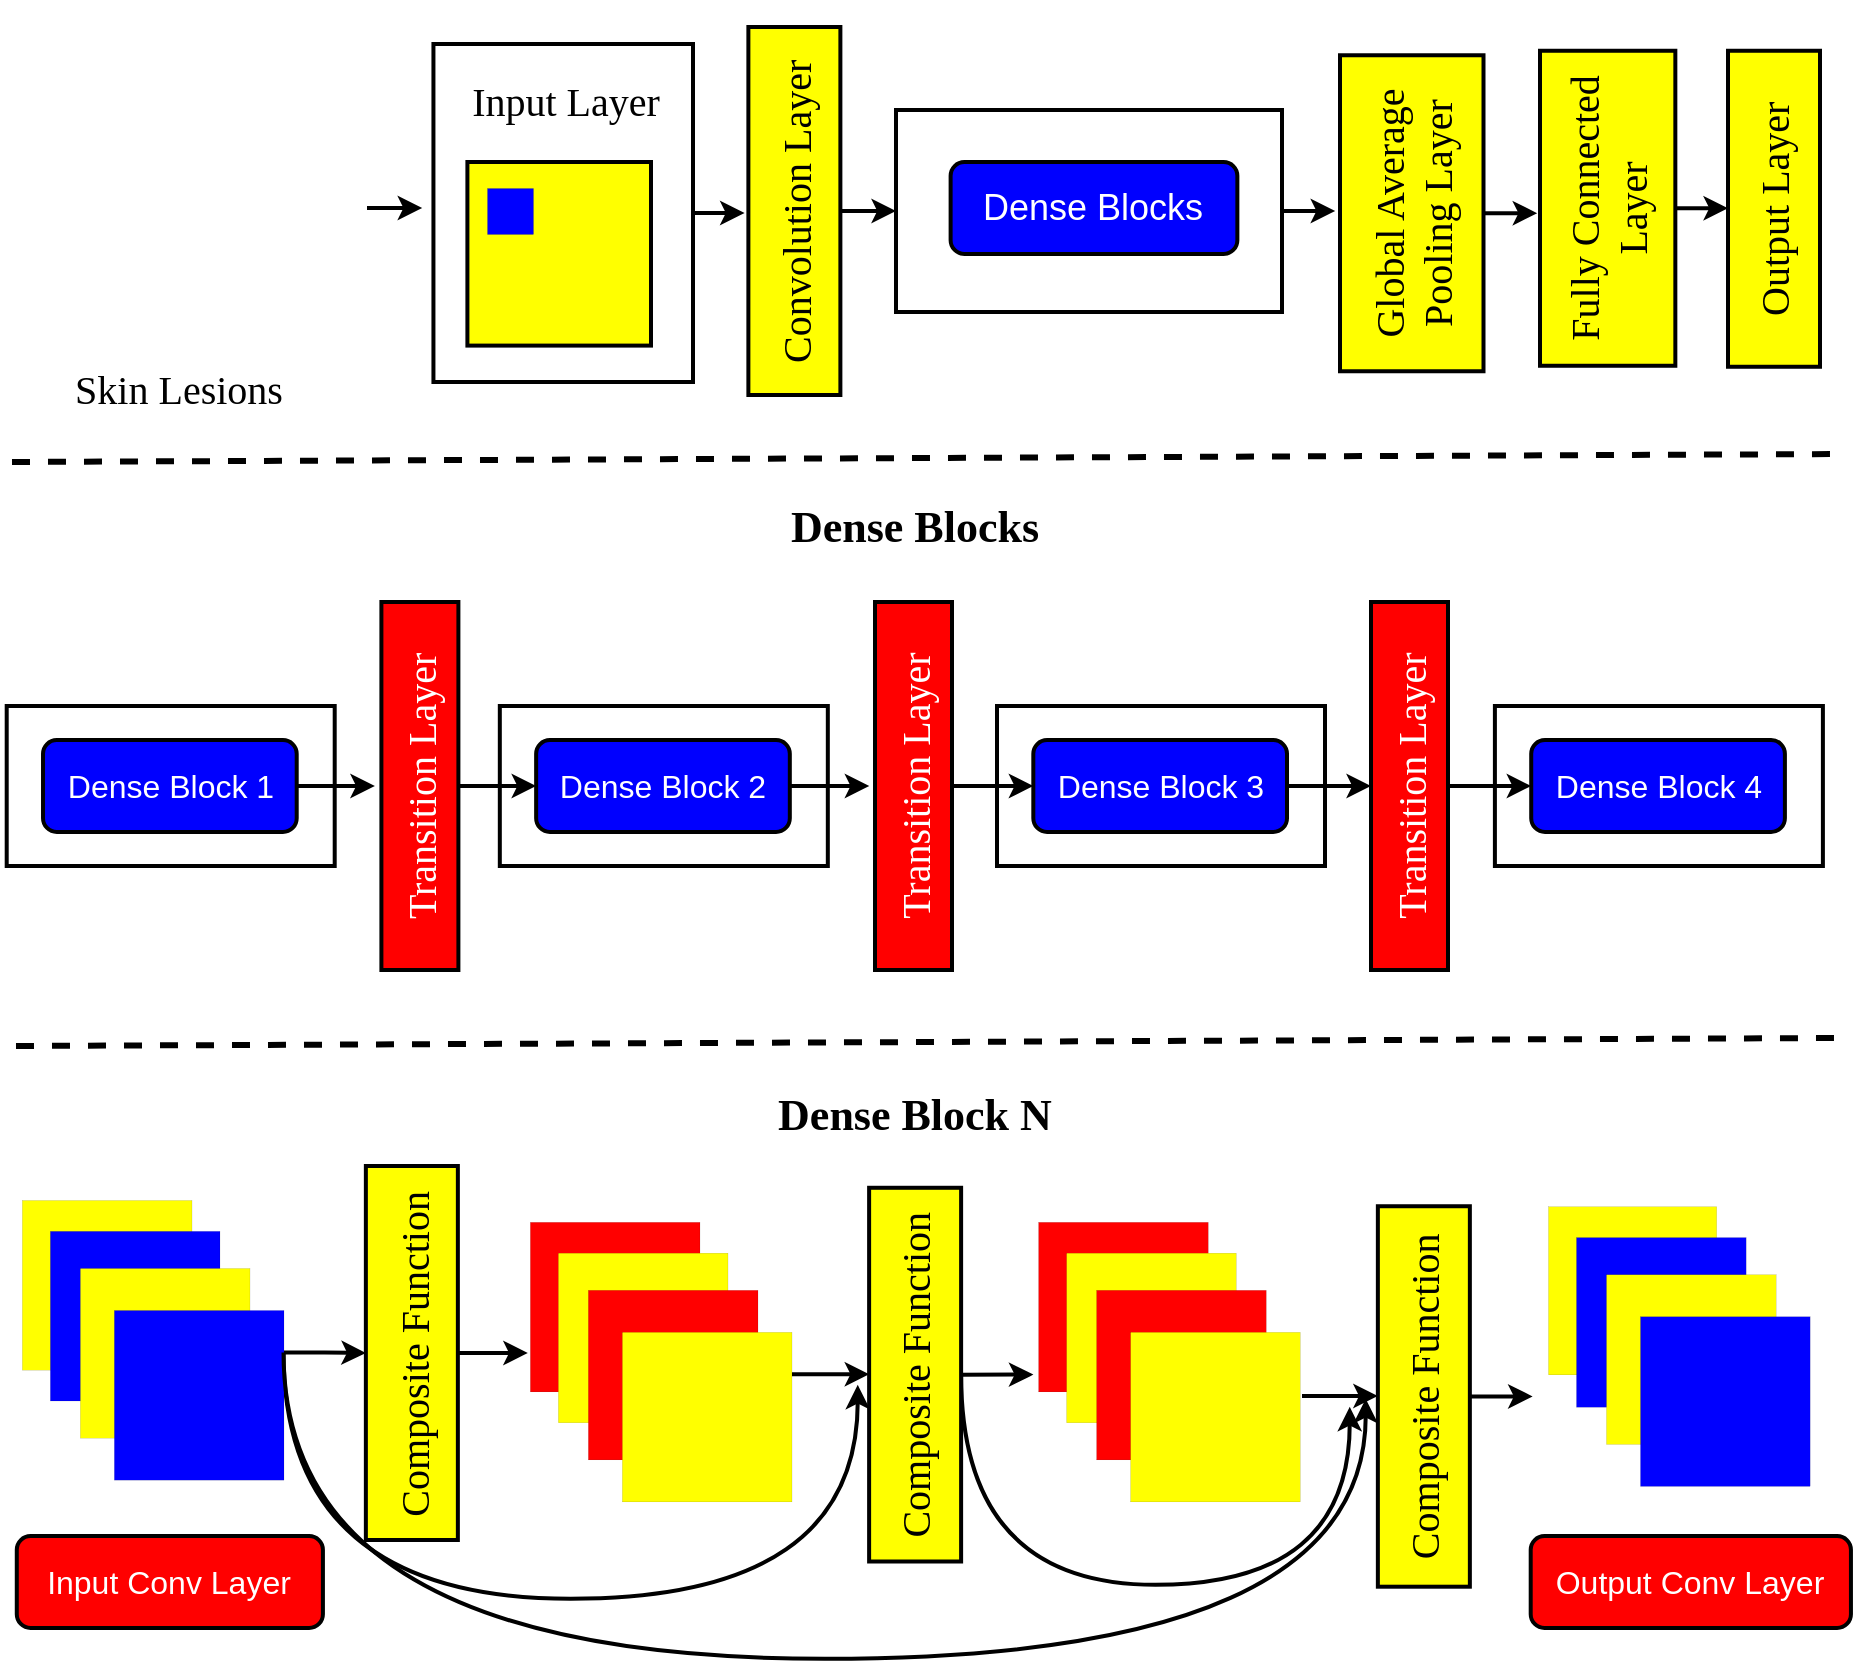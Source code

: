 <mxfile version="21.7.5" type="github">
  <diagram id="FLARmqn-sCxhorqhwDuB" name="Page-1">
    <mxGraphModel dx="1008" dy="545" grid="0" gridSize="10" guides="1" tooltips="1" connect="1" arrows="1" fold="1" page="1" pageScale="1" pageWidth="3300" pageHeight="4681" math="0" shadow="0">
      <root>
        <mxCell id="0" />
        <mxCell id="1" parent="0" />
        <mxCell id="NcwYwKEY-rAYMjzNR8_s-28" style="edgeStyle=orthogonalEdgeStyle;rounded=0;orthogonalLoop=1;jettySize=auto;html=1;exitX=1;exitY=0.5;exitDx=0;exitDy=0;strokeWidth=2;" edge="1" parent="1" source="TmWq87i0S_w9REx1cA27-65">
          <mxGeometry relative="1" as="geometry">
            <mxPoint x="681.6" y="123" as="targetPoint" />
          </mxGeometry>
        </mxCell>
        <mxCell id="TmWq87i0S_w9REx1cA27-65" value="" style="rounded=0;whiteSpace=wrap;html=1;strokeWidth=2;" parent="1" vertex="1">
          <mxGeometry x="462" y="72" width="193" height="101" as="geometry" />
        </mxCell>
        <mxCell id="TmWq87i0S_w9REx1cA27-74" style="edgeStyle=orthogonalEdgeStyle;rounded=0;orthogonalLoop=1;jettySize=auto;html=1;strokeWidth=2;exitX=0.5;exitY=0;exitDx=0;exitDy=0;" parent="1" source="NcwYwKEY-rAYMjzNR8_s-5" target="TmWq87i0S_w9REx1cA27-65" edge="1">
          <mxGeometry relative="1" as="geometry">
            <mxPoint x="458.72" y="200" as="sourcePoint" />
          </mxGeometry>
        </mxCell>
        <mxCell id="NcwYwKEY-rAYMjzNR8_s-11" style="edgeStyle=orthogonalEdgeStyle;rounded=0;orthogonalLoop=1;jettySize=auto;html=1;exitX=1;exitY=0.5;exitDx=0;exitDy=0;strokeWidth=2;" edge="1" parent="1" source="HNuO8RR3fyhFZEDYtFWN-83">
          <mxGeometry relative="1" as="geometry">
            <mxPoint x="386.3" y="124" as="targetPoint" />
          </mxGeometry>
        </mxCell>
        <mxCell id="HNuO8RR3fyhFZEDYtFWN-83" value="" style="rounded=0;whiteSpace=wrap;html=1;shadow=0;glass=0;sketch=0;fillStyle=auto;strokeColor=#000000;strokeWidth=2;fontFamily=Times New Roman;fontSize=20;fillColor=#FFFFFF;gradientColor=none;" parent="1" vertex="1">
          <mxGeometry x="230.72" y="39" width="129.78" height="169" as="geometry" />
        </mxCell>
        <mxCell id="HNuO8RR3fyhFZEDYtFWN-89" style="edgeStyle=orthogonalEdgeStyle;orthogonalLoop=1;jettySize=auto;html=1;strokeWidth=2;fontFamily=Times New Roman;fontSize=20;rounded=0;" parent="1" edge="1">
          <mxGeometry relative="1" as="geometry">
            <mxPoint x="225.08" y="120.55" as="targetPoint" />
            <mxPoint x="197.5" y="121" as="sourcePoint" />
          </mxGeometry>
        </mxCell>
        <mxCell id="HNuO8RR3fyhFZEDYtFWN-4" value="" style="whiteSpace=wrap;html=1;aspect=fixed;fillColor=#FFFF00;shadow=0;strokeColor=#000000;rounded=0;sketch=0;glass=0;strokeWidth=2;fillStyle=auto;perimeterSpacing=0;fontSize=20;" parent="1" vertex="1">
          <mxGeometry x="247.7" y="98" width="91.8" height="91.8" as="geometry" />
        </mxCell>
        <mxCell id="HNuO8RR3fyhFZEDYtFWN-6" value="" style="whiteSpace=wrap;html=1;aspect=fixed;rounded=0;shadow=0;glass=0;sketch=0;fillStyle=auto;strokeColor=#000000;strokeWidth=0;fillColor=#0000FF;fontSize=20;" parent="1" vertex="1">
          <mxGeometry x="257.5" y="111.0" width="23" height="23" as="geometry" />
        </mxCell>
        <mxCell id="HNuO8RR3fyhFZEDYtFWN-82" value="Input Layer" style="text;html=1;strokeColor=none;fillColor=none;align=center;verticalAlign=middle;whiteSpace=wrap;rounded=0;shadow=0;glass=0;sketch=0;fillStyle=auto;strokeWidth=1;fontFamily=Times New Roman;fontSize=20;" parent="1" vertex="1">
          <mxGeometry x="245.22" y="52.0" width="104" height="30" as="geometry" />
        </mxCell>
        <mxCell id="HNuO8RR3fyhFZEDYtFWN-91" value="Skin Lesions" style="text;html=1;strokeColor=none;fillColor=none;align=center;verticalAlign=middle;whiteSpace=wrap;rounded=0;shadow=0;glass=0;sketch=0;fillStyle=auto;strokeWidth=1;fontFamily=Times New Roman;fontSize=20;" parent="1" vertex="1">
          <mxGeometry x="21.85" y="196" width="163" height="30" as="geometry" />
        </mxCell>
        <mxCell id="TmWq87i0S_w9REx1cA27-28" value="" style="whiteSpace=wrap;html=1;aspect=fixed;rounded=0;shadow=0;glass=0;sketch=0;fillStyle=auto;strokeColor=#000000;strokeWidth=0;fillColor=#FFFF00;fontSize=20;" parent="1" vertex="1">
          <mxGeometry x="24.93" y="617" width="84.82" height="84.82" as="geometry" />
        </mxCell>
        <mxCell id="NcwYwKEY-rAYMjzNR8_s-20" style="edgeStyle=orthogonalEdgeStyle;rounded=0;orthogonalLoop=1;jettySize=auto;html=1;exitX=0.5;exitY=0;exitDx=0;exitDy=0;strokeWidth=2;" edge="1" parent="1" source="TmWq87i0S_w9REx1cA27-58">
          <mxGeometry relative="1" as="geometry">
            <mxPoint x="782.55" y="123.13" as="targetPoint" />
          </mxGeometry>
        </mxCell>
        <mxCell id="TmWq87i0S_w9REx1cA27-58" value="Global Average Pooling Layer" style="rounded=0;whiteSpace=wrap;html=1;shadow=0;glass=0;sketch=0;fillStyle=auto;strokeColor=#000000;strokeWidth=2;fillColor=#FFFF00;gradientColor=none;direction=south;textDirection=ltr;horizontal=0;fontFamily=Times New Roman;fontSize=20;" parent="1" vertex="1">
          <mxGeometry x="684" y="44.63" width="71.75" height="158" as="geometry" />
        </mxCell>
        <mxCell id="TmWq87i0S_w9REx1cA27-63" value="&lt;span style=&quot;font-size: 18px;&quot;&gt;&lt;font color=&quot;#ffffff&quot;&gt;Dense Blocks&lt;/font&gt;&lt;/span&gt;" style="rounded=1;whiteSpace=wrap;html=1;fillColor=#0000FF;strokeWidth=2;" parent="1" vertex="1">
          <mxGeometry x="489.31" y="98" width="143.37" height="46" as="geometry" />
        </mxCell>
        <mxCell id="TmWq87i0S_w9REx1cA27-78" value="&lt;b&gt;&lt;font style=&quot;font-size: 22px;&quot;&gt;Dense Blocks&lt;/font&gt;&lt;br&gt;&lt;/b&gt;" style="text;html=1;strokeColor=none;fillColor=none;align=center;verticalAlign=middle;whiteSpace=wrap;rounded=0;shadow=0;glass=0;sketch=0;fillStyle=auto;strokeWidth=1;fontFamily=Times New Roman;fontSize=20;" parent="1" vertex="1">
          <mxGeometry x="394.9" y="266" width="153" height="30" as="geometry" />
        </mxCell>
        <mxCell id="NcwYwKEY-rAYMjzNR8_s-3" value="" style="endArrow=none;dashed=1;html=1;rounded=0;strokeWidth=3;" edge="1" parent="1">
          <mxGeometry width="50" height="50" relative="1" as="geometry">
            <mxPoint x="20" y="248" as="sourcePoint" />
            <mxPoint x="937" y="244" as="targetPoint" />
          </mxGeometry>
        </mxCell>
        <mxCell id="NcwYwKEY-rAYMjzNR8_s-4" value="" style="shape=image;verticalLabelPosition=bottom;labelBackgroundColor=default;verticalAlign=top;aspect=fixed;imageAspect=0;image=https://res.cloudinary.com/dk-find-out/image/upload/q_80,w_1440,f_auto/05_Defences_Skin_lfnyuq.jpg;" vertex="1" parent="1">
          <mxGeometry x="14" y="17.27" width="178.7" height="172" as="geometry" />
        </mxCell>
        <mxCell id="NcwYwKEY-rAYMjzNR8_s-5" value="Convolution Layer" style="rounded=0;whiteSpace=wrap;html=1;shadow=0;glass=0;sketch=0;fillStyle=auto;strokeColor=#000000;strokeWidth=2;fillColor=#FFFF00;gradientColor=none;direction=south;textDirection=ltr;horizontal=0;fontFamily=Times New Roman;fontSize=20;" vertex="1" parent="1">
          <mxGeometry x="388.19" y="30.5" width="46" height="184" as="geometry" />
        </mxCell>
        <mxCell id="NcwYwKEY-rAYMjzNR8_s-17" style="edgeStyle=orthogonalEdgeStyle;rounded=0;orthogonalLoop=1;jettySize=auto;html=1;exitX=0.5;exitY=0;exitDx=0;exitDy=0;entryX=0.5;entryY=1;entryDx=0;entryDy=0;strokeWidth=2;" edge="1" parent="1" source="NcwYwKEY-rAYMjzNR8_s-14" target="NcwYwKEY-rAYMjzNR8_s-15">
          <mxGeometry relative="1" as="geometry" />
        </mxCell>
        <mxCell id="NcwYwKEY-rAYMjzNR8_s-14" value="Fully Connected Layer" style="rounded=0;whiteSpace=wrap;html=1;shadow=0;glass=0;sketch=0;fillStyle=auto;strokeColor=#000000;strokeWidth=2;fillColor=#FFFF00;gradientColor=none;direction=south;textDirection=ltr;horizontal=0;fontFamily=Times New Roman;fontSize=20;" vertex="1" parent="1">
          <mxGeometry x="784.0" y="42.38" width="67.67" height="157.5" as="geometry" />
        </mxCell>
        <mxCell id="NcwYwKEY-rAYMjzNR8_s-15" value="Output Layer" style="rounded=0;whiteSpace=wrap;html=1;shadow=0;glass=0;sketch=0;fillStyle=auto;strokeColor=#000000;strokeWidth=2;fillColor=#FFFF00;gradientColor=none;direction=south;textDirection=ltr;horizontal=0;fontFamily=Times New Roman;fontSize=20;" vertex="1" parent="1">
          <mxGeometry x="878" y="42.38" width="46" height="158" as="geometry" />
        </mxCell>
        <mxCell id="NcwYwKEY-rAYMjzNR8_s-57" style="edgeStyle=orthogonalEdgeStyle;rounded=0;orthogonalLoop=1;jettySize=auto;html=1;exitX=0.5;exitY=0;exitDx=0;exitDy=0;strokeWidth=2;" edge="1" parent="1" source="NcwYwKEY-rAYMjzNR8_s-36">
          <mxGeometry relative="1" as="geometry">
            <mxPoint x="277.88" y="693.41" as="targetPoint" />
          </mxGeometry>
        </mxCell>
        <mxCell id="NcwYwKEY-rAYMjzNR8_s-36" value="Composite Function" style="rounded=0;whiteSpace=wrap;html=1;shadow=0;glass=0;sketch=0;fillStyle=auto;strokeColor=#000000;strokeWidth=2;fillColor=#FFFF00;gradientColor=none;direction=south;textDirection=ltr;horizontal=0;fontFamily=Times New Roman;fontSize=20;" vertex="1" parent="1">
          <mxGeometry x="196.93" y="600" width="46" height="187" as="geometry" />
        </mxCell>
        <mxCell id="NcwYwKEY-rAYMjzNR8_s-38" value="" style="whiteSpace=wrap;html=1;aspect=fixed;rounded=0;shadow=0;glass=0;sketch=0;fillStyle=auto;strokeColor=#000000;strokeWidth=0;fillColor=#0000FF;fontSize=20;" vertex="1" parent="1">
          <mxGeometry x="38.93" y="632.43" width="84.82" height="84.82" as="geometry" />
        </mxCell>
        <mxCell id="NcwYwKEY-rAYMjzNR8_s-39" value="" style="whiteSpace=wrap;html=1;aspect=fixed;rounded=0;shadow=0;glass=0;sketch=0;fillStyle=auto;strokeColor=#000000;strokeWidth=0;fillColor=#FFFF00;fontSize=20;" vertex="1" parent="1">
          <mxGeometry x="53.93" y="651" width="84.82" height="84.82" as="geometry" />
        </mxCell>
        <mxCell id="NcwYwKEY-rAYMjzNR8_s-56" style="edgeStyle=orthogonalEdgeStyle;rounded=0;orthogonalLoop=1;jettySize=auto;html=1;exitX=1;exitY=0.25;exitDx=0;exitDy=0;entryX=0.5;entryY=1;entryDx=0;entryDy=0;strokeWidth=2;" edge="1" parent="1" source="NcwYwKEY-rAYMjzNR8_s-41" target="NcwYwKEY-rAYMjzNR8_s-36">
          <mxGeometry relative="1" as="geometry" />
        </mxCell>
        <mxCell id="NcwYwKEY-rAYMjzNR8_s-67" style="edgeStyle=orthogonalEdgeStyle;rounded=0;orthogonalLoop=1;jettySize=auto;html=1;exitX=1;exitY=0.25;exitDx=0;exitDy=0;curved=1;strokeWidth=2;" edge="1" parent="1" source="NcwYwKEY-rAYMjzNR8_s-41">
          <mxGeometry relative="1" as="geometry">
            <mxPoint x="442.88" y="709.41" as="targetPoint" />
            <Array as="points">
              <mxPoint x="155.88" y="816.41" />
              <mxPoint x="442.88" y="816.41" />
            </Array>
          </mxGeometry>
        </mxCell>
        <mxCell id="NcwYwKEY-rAYMjzNR8_s-41" value="" style="whiteSpace=wrap;html=1;aspect=fixed;rounded=0;shadow=0;glass=0;sketch=0;fillStyle=auto;strokeColor=#000000;strokeWidth=0;fillColor=#0000FF;fontSize=20;" vertex="1" parent="1">
          <mxGeometry x="70.93" y="672" width="84.82" height="84.82" as="geometry" />
        </mxCell>
        <mxCell id="NcwYwKEY-rAYMjzNR8_s-42" value="" style="whiteSpace=wrap;html=1;aspect=fixed;rounded=0;shadow=0;glass=0;sketch=0;fillStyle=auto;strokeColor=#000000;strokeWidth=0;fillColor=#FF0000;fontSize=20;" vertex="1" parent="1">
          <mxGeometry x="278.93" y="627.91" width="84.82" height="84.82" as="geometry" />
        </mxCell>
        <mxCell id="NcwYwKEY-rAYMjzNR8_s-43" value="" style="whiteSpace=wrap;html=1;aspect=fixed;rounded=0;shadow=0;glass=0;sketch=0;fillStyle=auto;strokeColor=#000000;strokeWidth=0;fillColor=#FFFF00;fontSize=20;" vertex="1" parent="1">
          <mxGeometry x="292.93" y="643.34" width="84.82" height="84.82" as="geometry" />
        </mxCell>
        <mxCell id="NcwYwKEY-rAYMjzNR8_s-44" value="" style="whiteSpace=wrap;html=1;aspect=fixed;rounded=0;shadow=0;glass=0;sketch=0;fillStyle=auto;strokeColor=#000000;strokeWidth=0;fillColor=#FF0000;fontSize=20;" vertex="1" parent="1">
          <mxGeometry x="307.93" y="661.91" width="84.82" height="84.82" as="geometry" />
        </mxCell>
        <mxCell id="NcwYwKEY-rAYMjzNR8_s-58" style="edgeStyle=orthogonalEdgeStyle;rounded=0;orthogonalLoop=1;jettySize=auto;html=1;exitX=1;exitY=0.25;exitDx=0;exitDy=0;entryX=0.5;entryY=1;entryDx=0;entryDy=0;strokeWidth=2;" edge="1" parent="1" source="NcwYwKEY-rAYMjzNR8_s-45" target="NcwYwKEY-rAYMjzNR8_s-46">
          <mxGeometry relative="1" as="geometry" />
        </mxCell>
        <mxCell id="NcwYwKEY-rAYMjzNR8_s-45" value="" style="whiteSpace=wrap;html=1;aspect=fixed;rounded=0;shadow=0;glass=0;sketch=0;fillStyle=auto;strokeColor=#000000;strokeWidth=0;fillColor=#FFFF00;fontSize=20;" vertex="1" parent="1">
          <mxGeometry x="324.93" y="682.91" width="84.82" height="84.82" as="geometry" />
        </mxCell>
        <mxCell id="NcwYwKEY-rAYMjzNR8_s-60" style="edgeStyle=orthogonalEdgeStyle;rounded=0;orthogonalLoop=1;jettySize=auto;html=1;exitX=0.5;exitY=0;exitDx=0;exitDy=0;strokeWidth=2;" edge="1" parent="1" source="NcwYwKEY-rAYMjzNR8_s-46">
          <mxGeometry relative="1" as="geometry">
            <mxPoint x="530.68" y="704.41" as="targetPoint" />
          </mxGeometry>
        </mxCell>
        <mxCell id="NcwYwKEY-rAYMjzNR8_s-70" style="edgeStyle=orthogonalEdgeStyle;rounded=0;orthogonalLoop=1;jettySize=auto;html=1;exitX=0.5;exitY=0;exitDx=0;exitDy=0;curved=1;strokeWidth=2;" edge="1" parent="1" source="NcwYwKEY-rAYMjzNR8_s-46">
          <mxGeometry relative="1" as="geometry">
            <mxPoint x="688.88" y="720.41" as="targetPoint" />
            <Array as="points">
              <mxPoint x="494.88" y="809.41" />
              <mxPoint x="688.88" y="809.41" />
            </Array>
          </mxGeometry>
        </mxCell>
        <mxCell id="NcwYwKEY-rAYMjzNR8_s-46" value="Composite Function" style="rounded=0;whiteSpace=wrap;html=1;shadow=0;glass=0;sketch=0;fillStyle=auto;strokeColor=#000000;strokeWidth=2;fillColor=#FFFF00;gradientColor=none;direction=south;textDirection=ltr;horizontal=0;fontFamily=Times New Roman;fontSize=20;" vertex="1" parent="1">
          <mxGeometry x="448.56" y="610.89" width="46" height="186.86" as="geometry" />
        </mxCell>
        <mxCell id="NcwYwKEY-rAYMjzNR8_s-47" value="" style="whiteSpace=wrap;html=1;aspect=fixed;rounded=0;shadow=0;glass=0;sketch=0;fillStyle=auto;strokeColor=#000000;strokeWidth=0;fillColor=#FF0000;fontSize=20;" vertex="1" parent="1">
          <mxGeometry x="533.06" y="627.91" width="84.82" height="84.82" as="geometry" />
        </mxCell>
        <mxCell id="NcwYwKEY-rAYMjzNR8_s-48" value="" style="whiteSpace=wrap;html=1;aspect=fixed;rounded=0;shadow=0;glass=0;sketch=0;fillStyle=auto;strokeColor=#000000;strokeWidth=0;fillColor=#FFFF00;fontSize=20;" vertex="1" parent="1">
          <mxGeometry x="547.06" y="643.34" width="84.82" height="84.82" as="geometry" />
        </mxCell>
        <mxCell id="NcwYwKEY-rAYMjzNR8_s-49" value="" style="whiteSpace=wrap;html=1;aspect=fixed;rounded=0;shadow=0;glass=0;sketch=0;fillStyle=auto;strokeColor=#000000;strokeWidth=0;fillColor=#FF0000;fontSize=20;" vertex="1" parent="1">
          <mxGeometry x="562.06" y="661.91" width="84.82" height="84.82" as="geometry" />
        </mxCell>
        <mxCell id="NcwYwKEY-rAYMjzNR8_s-61" style="edgeStyle=orthogonalEdgeStyle;rounded=0;orthogonalLoop=1;jettySize=auto;html=1;entryX=0.5;entryY=1;entryDx=0;entryDy=0;strokeWidth=2;" edge="1" parent="1" target="NcwYwKEY-rAYMjzNR8_s-51">
          <mxGeometry relative="1" as="geometry">
            <mxPoint x="665" y="715" as="sourcePoint" />
          </mxGeometry>
        </mxCell>
        <mxCell id="NcwYwKEY-rAYMjzNR8_s-50" value="" style="whiteSpace=wrap;html=1;aspect=fixed;rounded=0;shadow=0;glass=0;sketch=0;fillStyle=auto;strokeColor=#000000;strokeWidth=0;fillColor=#FFFF00;fontSize=20;" vertex="1" parent="1">
          <mxGeometry x="579.06" y="682.91" width="84.82" height="84.82" as="geometry" />
        </mxCell>
        <mxCell id="NcwYwKEY-rAYMjzNR8_s-63" style="edgeStyle=orthogonalEdgeStyle;rounded=0;orthogonalLoop=1;jettySize=auto;html=1;exitX=0.5;exitY=0;exitDx=0;exitDy=0;strokeWidth=2;" edge="1" parent="1" source="NcwYwKEY-rAYMjzNR8_s-51">
          <mxGeometry relative="1" as="geometry">
            <mxPoint x="780.28" y="714.41" as="targetPoint" />
          </mxGeometry>
        </mxCell>
        <mxCell id="NcwYwKEY-rAYMjzNR8_s-51" value="Composite Function" style="rounded=0;whiteSpace=wrap;html=1;shadow=0;glass=0;sketch=0;fillStyle=auto;strokeColor=#000000;strokeWidth=2;fillColor=#FFFF00;gradientColor=none;direction=south;textDirection=ltr;horizontal=0;fontFamily=Times New Roman;fontSize=20;" vertex="1" parent="1">
          <mxGeometry x="702.93" y="620.12" width="46" height="190.23" as="geometry" />
        </mxCell>
        <mxCell id="NcwYwKEY-rAYMjzNR8_s-52" value="" style="whiteSpace=wrap;html=1;aspect=fixed;rounded=0;shadow=0;glass=0;sketch=0;fillStyle=auto;strokeColor=#000000;strokeWidth=0;fillColor=#FFFF00;fontSize=20;" vertex="1" parent="1">
          <mxGeometry x="788" y="620.12" width="84.09" height="84.09" as="geometry" />
        </mxCell>
        <mxCell id="NcwYwKEY-rAYMjzNR8_s-53" value="" style="whiteSpace=wrap;html=1;aspect=fixed;rounded=0;shadow=0;glass=0;sketch=0;fillStyle=auto;strokeColor=#000000;strokeWidth=0;fillColor=#0000FF;fontSize=20;" vertex="1" parent="1">
          <mxGeometry x="802" y="635.55" width="84.82" height="84.82" as="geometry" />
        </mxCell>
        <mxCell id="NcwYwKEY-rAYMjzNR8_s-54" value="" style="whiteSpace=wrap;html=1;aspect=fixed;rounded=0;shadow=0;glass=0;sketch=0;fillStyle=auto;strokeColor=#000000;strokeWidth=0;fillColor=#FFFF00;fontSize=20;" vertex="1" parent="1">
          <mxGeometry x="817" y="654.12" width="84.82" height="84.82" as="geometry" />
        </mxCell>
        <mxCell id="NcwYwKEY-rAYMjzNR8_s-55" value="" style="whiteSpace=wrap;html=1;aspect=fixed;rounded=0;shadow=0;glass=0;sketch=0;fillStyle=auto;strokeColor=#000000;strokeWidth=0;fillColor=#0000FF;fontSize=20;" vertex="1" parent="1">
          <mxGeometry x="834" y="675.12" width="84.82" height="84.82" as="geometry" />
        </mxCell>
        <mxCell id="NcwYwKEY-rAYMjzNR8_s-68" style="edgeStyle=orthogonalEdgeStyle;rounded=0;orthogonalLoop=1;jettySize=auto;html=1;exitX=1;exitY=0.25;exitDx=0;exitDy=0;curved=1;strokeWidth=2;" edge="1" parent="1" source="NcwYwKEY-rAYMjzNR8_s-41">
          <mxGeometry relative="1" as="geometry">
            <mxPoint x="696.88" y="716.41" as="targetPoint" />
            <mxPoint x="165.88" y="703.41" as="sourcePoint" />
            <Array as="points">
              <mxPoint x="155.88" y="846.41" />
              <mxPoint x="696.88" y="846.41" />
            </Array>
          </mxGeometry>
        </mxCell>
        <mxCell id="NcwYwKEY-rAYMjzNR8_s-72" value="" style="rounded=0;whiteSpace=wrap;html=1;strokeWidth=2;" vertex="1" parent="1">
          <mxGeometry x="17.35" y="370" width="164" height="80" as="geometry" />
        </mxCell>
        <mxCell id="NcwYwKEY-rAYMjzNR8_s-91" style="edgeStyle=orthogonalEdgeStyle;rounded=0;orthogonalLoop=1;jettySize=auto;html=1;exitX=1;exitY=0.5;exitDx=0;exitDy=0;strokeWidth=2;" edge="1" parent="1" source="NcwYwKEY-rAYMjzNR8_s-73">
          <mxGeometry relative="1" as="geometry">
            <mxPoint x="201.45" y="410" as="targetPoint" />
          </mxGeometry>
        </mxCell>
        <mxCell id="NcwYwKEY-rAYMjzNR8_s-73" value="&lt;font style=&quot;font-size: 16px;&quot; color=&quot;#ffffff&quot;&gt;Dense Block 1&lt;/font&gt;" style="rounded=1;whiteSpace=wrap;html=1;fillColor=#0000FF;strokeWidth=2;" vertex="1" parent="1">
          <mxGeometry x="35.51" y="387" width="126.84" height="46" as="geometry" />
        </mxCell>
        <mxCell id="NcwYwKEY-rAYMjzNR8_s-80" value="" style="rounded=0;whiteSpace=wrap;html=1;strokeWidth=2;" vertex="1" parent="1">
          <mxGeometry x="263.91" y="370" width="164" height="80" as="geometry" />
        </mxCell>
        <mxCell id="NcwYwKEY-rAYMjzNR8_s-93" style="edgeStyle=orthogonalEdgeStyle;rounded=0;orthogonalLoop=1;jettySize=auto;html=1;exitX=1;exitY=0.5;exitDx=0;exitDy=0;strokeWidth=2;" edge="1" parent="1" source="NcwYwKEY-rAYMjzNR8_s-81">
          <mxGeometry relative="1" as="geometry">
            <mxPoint x="448.65" y="410" as="targetPoint" />
          </mxGeometry>
        </mxCell>
        <mxCell id="NcwYwKEY-rAYMjzNR8_s-81" value="&lt;font style=&quot;font-size: 16px;&quot; color=&quot;#ffffff&quot;&gt;Dense Block 2&lt;/font&gt;" style="rounded=1;whiteSpace=wrap;html=1;fillColor=#0000FF;strokeWidth=2;" vertex="1" parent="1">
          <mxGeometry x="282.07" y="387" width="126.84" height="46" as="geometry" />
        </mxCell>
        <mxCell id="NcwYwKEY-rAYMjzNR8_s-82" value="" style="rounded=0;whiteSpace=wrap;html=1;strokeWidth=2;" vertex="1" parent="1">
          <mxGeometry x="512.5" y="370" width="164" height="80" as="geometry" />
        </mxCell>
        <mxCell id="NcwYwKEY-rAYMjzNR8_s-95" style="edgeStyle=orthogonalEdgeStyle;rounded=0;orthogonalLoop=1;jettySize=auto;html=1;exitX=1;exitY=0.5;exitDx=0;exitDy=0;entryX=0.5;entryY=1;entryDx=0;entryDy=0;strokeWidth=2;" edge="1" parent="1" source="NcwYwKEY-rAYMjzNR8_s-83" target="NcwYwKEY-rAYMjzNR8_s-90">
          <mxGeometry relative="1" as="geometry" />
        </mxCell>
        <mxCell id="NcwYwKEY-rAYMjzNR8_s-83" value="&lt;font style=&quot;font-size: 16px;&quot; color=&quot;#ffffff&quot;&gt;Dense Block 3&lt;/font&gt;" style="rounded=1;whiteSpace=wrap;html=1;fillColor=#0000FF;strokeWidth=2;" vertex="1" parent="1">
          <mxGeometry x="530.66" y="387" width="126.84" height="46" as="geometry" />
        </mxCell>
        <mxCell id="NcwYwKEY-rAYMjzNR8_s-84" value="" style="rounded=0;whiteSpace=wrap;html=1;strokeWidth=2;" vertex="1" parent="1">
          <mxGeometry x="761.45" y="370" width="164" height="80" as="geometry" />
        </mxCell>
        <mxCell id="NcwYwKEY-rAYMjzNR8_s-85" value="&lt;font style=&quot;font-size: 16px;&quot; color=&quot;#ffffff&quot;&gt;Dense Block 4&lt;/font&gt;" style="rounded=1;whiteSpace=wrap;html=1;fillColor=#0000FF;strokeWidth=2;" vertex="1" parent="1">
          <mxGeometry x="779.61" y="387" width="126.84" height="46" as="geometry" />
        </mxCell>
        <mxCell id="NcwYwKEY-rAYMjzNR8_s-92" style="edgeStyle=orthogonalEdgeStyle;rounded=0;orthogonalLoop=1;jettySize=auto;html=1;exitX=0.5;exitY=0;exitDx=0;exitDy=0;entryX=0;entryY=0.5;entryDx=0;entryDy=0;strokeWidth=2;" edge="1" parent="1" source="NcwYwKEY-rAYMjzNR8_s-86" target="NcwYwKEY-rAYMjzNR8_s-81">
          <mxGeometry relative="1" as="geometry" />
        </mxCell>
        <mxCell id="NcwYwKEY-rAYMjzNR8_s-86" value="&lt;font color=&quot;#ffffff&quot;&gt;Transition Layer&lt;/font&gt;" style="rounded=0;whiteSpace=wrap;html=1;shadow=0;glass=0;sketch=0;fillStyle=auto;strokeColor=#000000;strokeWidth=2;fillColor=#FF0000;gradientColor=none;direction=south;textDirection=ltr;horizontal=0;fontFamily=Times New Roman;fontSize=20;" vertex="1" parent="1">
          <mxGeometry x="204.7" y="318" width="38.5" height="184" as="geometry" />
        </mxCell>
        <mxCell id="NcwYwKEY-rAYMjzNR8_s-94" style="edgeStyle=orthogonalEdgeStyle;rounded=0;orthogonalLoop=1;jettySize=auto;html=1;exitX=0.5;exitY=0;exitDx=0;exitDy=0;entryX=0;entryY=0.5;entryDx=0;entryDy=0;strokeWidth=2;" edge="1" parent="1" source="NcwYwKEY-rAYMjzNR8_s-89" target="NcwYwKEY-rAYMjzNR8_s-83">
          <mxGeometry relative="1" as="geometry" />
        </mxCell>
        <mxCell id="NcwYwKEY-rAYMjzNR8_s-89" value="&lt;font color=&quot;#ffffff&quot;&gt;Transition Layer&lt;/font&gt;" style="rounded=0;whiteSpace=wrap;html=1;shadow=0;glass=0;sketch=0;fillStyle=auto;strokeColor=#000000;strokeWidth=2;fillColor=#FF0000;gradientColor=none;direction=south;textDirection=ltr;horizontal=0;fontFamily=Times New Roman;fontSize=20;" vertex="1" parent="1">
          <mxGeometry x="451.5" y="318" width="38.5" height="184" as="geometry" />
        </mxCell>
        <mxCell id="NcwYwKEY-rAYMjzNR8_s-96" style="edgeStyle=orthogonalEdgeStyle;rounded=0;orthogonalLoop=1;jettySize=auto;html=1;exitX=0.5;exitY=0;exitDx=0;exitDy=0;entryX=0;entryY=0.5;entryDx=0;entryDy=0;strokeWidth=2;" edge="1" parent="1" source="NcwYwKEY-rAYMjzNR8_s-90" target="NcwYwKEY-rAYMjzNR8_s-85">
          <mxGeometry relative="1" as="geometry" />
        </mxCell>
        <mxCell id="NcwYwKEY-rAYMjzNR8_s-90" value="&lt;font color=&quot;#ffffff&quot;&gt;Transition Layer&lt;/font&gt;" style="rounded=0;whiteSpace=wrap;html=1;shadow=0;glass=0;sketch=0;fillStyle=auto;strokeColor=#000000;strokeWidth=2;fillColor=#FF0000;gradientColor=none;direction=south;textDirection=ltr;horizontal=0;fontFamily=Times New Roman;fontSize=20;" vertex="1" parent="1">
          <mxGeometry x="699.5" y="318" width="38.5" height="184" as="geometry" />
        </mxCell>
        <mxCell id="NcwYwKEY-rAYMjzNR8_s-97" value="" style="endArrow=none;dashed=1;html=1;rounded=0;strokeWidth=3;" edge="1" parent="1">
          <mxGeometry width="50" height="50" relative="1" as="geometry">
            <mxPoint x="22" y="540" as="sourcePoint" />
            <mxPoint x="934" y="536" as="targetPoint" />
          </mxGeometry>
        </mxCell>
        <mxCell id="NcwYwKEY-rAYMjzNR8_s-98" value="&lt;b&gt;&lt;font style=&quot;font-size: 22px;&quot;&gt;Dense Block N&lt;/font&gt;&lt;br&gt;&lt;/b&gt;" style="text;html=1;strokeColor=none;fillColor=none;align=center;verticalAlign=middle;whiteSpace=wrap;rounded=0;shadow=0;glass=0;sketch=0;fillStyle=auto;strokeWidth=1;fontFamily=Times New Roman;fontSize=20;" vertex="1" parent="1">
          <mxGeometry x="394.9" y="560" width="153" height="30" as="geometry" />
        </mxCell>
        <mxCell id="NcwYwKEY-rAYMjzNR8_s-100" value="&lt;font style=&quot;font-size: 16px;&quot; color=&quot;#ffffff&quot;&gt;Input Conv Layer&lt;/font&gt;" style="rounded=1;whiteSpace=wrap;html=1;fillColor=#FF0000;strokeWidth=2;" vertex="1" parent="1">
          <mxGeometry x="22.39" y="785" width="153.07" height="46" as="geometry" />
        </mxCell>
        <mxCell id="NcwYwKEY-rAYMjzNR8_s-102" value="&lt;font style=&quot;font-size: 16px;&quot; color=&quot;#ffffff&quot;&gt;Output Conv Layer&lt;/font&gt;" style="rounded=1;whiteSpace=wrap;html=1;fillColor=#FF0000;strokeWidth=2;" vertex="1" parent="1">
          <mxGeometry x="779.35" y="785" width="160.12" height="46" as="geometry" />
        </mxCell>
      </root>
    </mxGraphModel>
  </diagram>
</mxfile>
